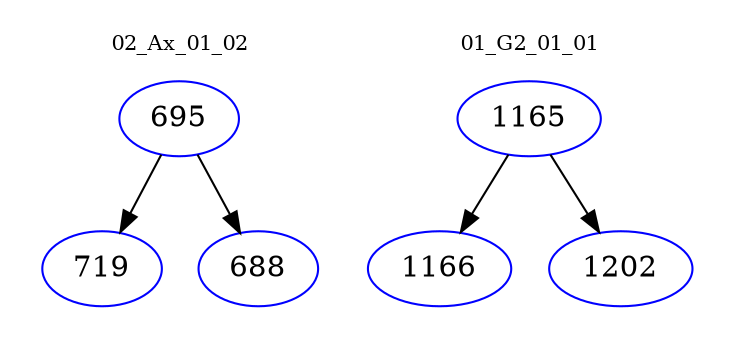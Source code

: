 digraph{
subgraph cluster_0 {
color = white
label = "02_Ax_01_02";
fontsize=10;
T0_695 [label="695", color="blue"]
T0_695 -> T0_719 [color="black"]
T0_719 [label="719", color="blue"]
T0_695 -> T0_688 [color="black"]
T0_688 [label="688", color="blue"]
}
subgraph cluster_1 {
color = white
label = "01_G2_01_01";
fontsize=10;
T1_1165 [label="1165", color="blue"]
T1_1165 -> T1_1166 [color="black"]
T1_1166 [label="1166", color="blue"]
T1_1165 -> T1_1202 [color="black"]
T1_1202 [label="1202", color="blue"]
}
}
